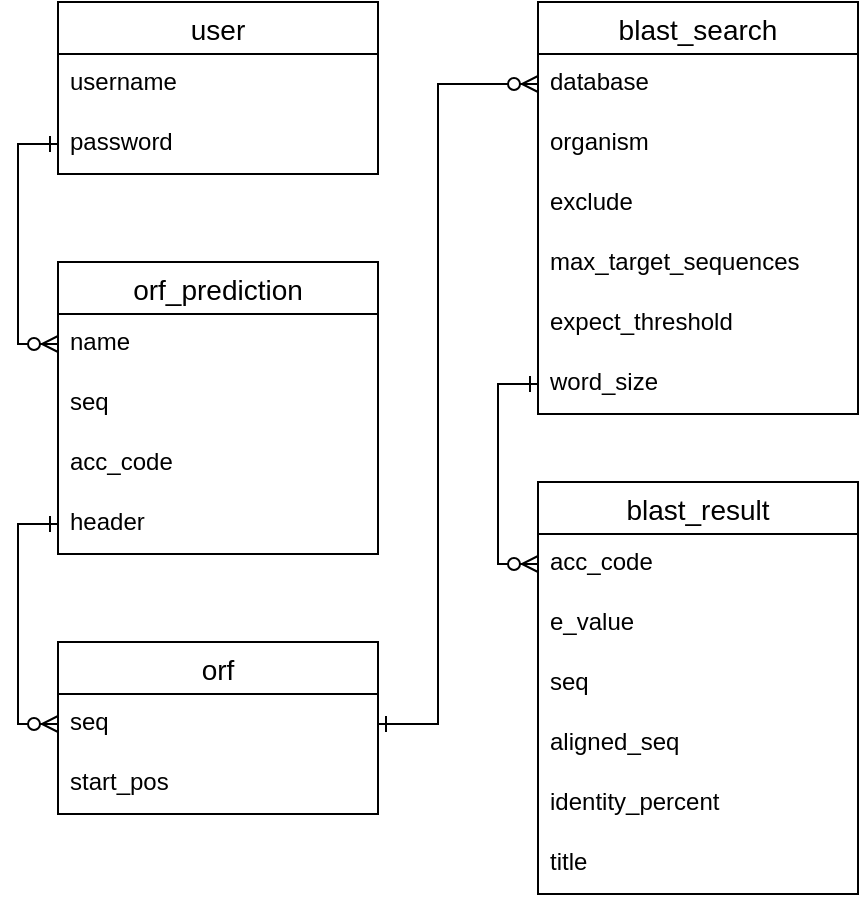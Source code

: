 <mxfile version="14.4.6" type="github">
  <diagram id="mGkr_As1MYgXD_KZohGu" name="Page-1">
    <mxGraphModel dx="1358" dy="801" grid="1" gridSize="10" guides="1" tooltips="1" connect="1" arrows="1" fold="1" page="1" pageScale="1" pageWidth="827" pageHeight="1169" math="0" shadow="0">
      <root>
        <mxCell id="0" />
        <mxCell id="1" parent="0" />
        <mxCell id="b6wVKqlZHrOxr1i8CPlx-1" value="user" style="swimlane;fontStyle=0;childLayout=stackLayout;horizontal=1;startSize=26;horizontalStack=0;resizeParent=1;resizeParentMax=0;resizeLast=0;collapsible=1;marginBottom=0;align=center;fontSize=14;" vertex="1" parent="1">
          <mxGeometry x="180" y="110" width="160" height="86" as="geometry" />
        </mxCell>
        <mxCell id="b6wVKqlZHrOxr1i8CPlx-2" value="username" style="text;strokeColor=none;fillColor=none;spacingLeft=4;spacingRight=4;overflow=hidden;rotatable=0;points=[[0,0.5],[1,0.5]];portConstraint=eastwest;fontSize=12;" vertex="1" parent="b6wVKqlZHrOxr1i8CPlx-1">
          <mxGeometry y="26" width="160" height="30" as="geometry" />
        </mxCell>
        <mxCell id="b6wVKqlZHrOxr1i8CPlx-3" value="password" style="text;strokeColor=none;fillColor=none;spacingLeft=4;spacingRight=4;overflow=hidden;rotatable=0;points=[[0,0.5],[1,0.5]];portConstraint=eastwest;fontSize=12;" vertex="1" parent="b6wVKqlZHrOxr1i8CPlx-1">
          <mxGeometry y="56" width="160" height="30" as="geometry" />
        </mxCell>
        <mxCell id="b6wVKqlZHrOxr1i8CPlx-5" value="orf_prediction" style="swimlane;fontStyle=0;childLayout=stackLayout;horizontal=1;startSize=26;horizontalStack=0;resizeParent=1;resizeParentMax=0;resizeLast=0;collapsible=1;marginBottom=0;align=center;fontSize=14;" vertex="1" parent="1">
          <mxGeometry x="180" y="240" width="160" height="146" as="geometry" />
        </mxCell>
        <mxCell id="b6wVKqlZHrOxr1i8CPlx-6" value="name" style="text;strokeColor=none;fillColor=none;spacingLeft=4;spacingRight=4;overflow=hidden;rotatable=0;points=[[0,0.5],[1,0.5]];portConstraint=eastwest;fontSize=12;" vertex="1" parent="b6wVKqlZHrOxr1i8CPlx-5">
          <mxGeometry y="26" width="160" height="30" as="geometry" />
        </mxCell>
        <mxCell id="b6wVKqlZHrOxr1i8CPlx-7" value="seq" style="text;strokeColor=none;fillColor=none;spacingLeft=4;spacingRight=4;overflow=hidden;rotatable=0;points=[[0,0.5],[1,0.5]];portConstraint=eastwest;fontSize=12;" vertex="1" parent="b6wVKqlZHrOxr1i8CPlx-5">
          <mxGeometry y="56" width="160" height="30" as="geometry" />
        </mxCell>
        <mxCell id="b6wVKqlZHrOxr1i8CPlx-9" value="acc_code" style="text;strokeColor=none;fillColor=none;spacingLeft=4;spacingRight=4;overflow=hidden;rotatable=0;points=[[0,0.5],[1,0.5]];portConstraint=eastwest;fontSize=12;" vertex="1" parent="b6wVKqlZHrOxr1i8CPlx-5">
          <mxGeometry y="86" width="160" height="30" as="geometry" />
        </mxCell>
        <mxCell id="b6wVKqlZHrOxr1i8CPlx-10" value="header" style="text;strokeColor=none;fillColor=none;spacingLeft=4;spacingRight=4;overflow=hidden;rotatable=0;points=[[0,0.5],[1,0.5]];portConstraint=eastwest;fontSize=12;" vertex="1" parent="b6wVKqlZHrOxr1i8CPlx-5">
          <mxGeometry y="116" width="160" height="30" as="geometry" />
        </mxCell>
        <mxCell id="b6wVKqlZHrOxr1i8CPlx-12" value="orf" style="swimlane;fontStyle=0;childLayout=stackLayout;horizontal=1;startSize=26;horizontalStack=0;resizeParent=1;resizeParentMax=0;resizeLast=0;collapsible=1;marginBottom=0;align=center;fontSize=14;" vertex="1" parent="1">
          <mxGeometry x="180" y="430" width="160" height="86" as="geometry" />
        </mxCell>
        <mxCell id="b6wVKqlZHrOxr1i8CPlx-13" value="seq" style="text;strokeColor=none;fillColor=none;spacingLeft=4;spacingRight=4;overflow=hidden;rotatable=0;points=[[0,0.5],[1,0.5]];portConstraint=eastwest;fontSize=12;" vertex="1" parent="b6wVKqlZHrOxr1i8CPlx-12">
          <mxGeometry y="26" width="160" height="30" as="geometry" />
        </mxCell>
        <mxCell id="b6wVKqlZHrOxr1i8CPlx-14" value="start_pos" style="text;strokeColor=none;fillColor=none;spacingLeft=4;spacingRight=4;overflow=hidden;rotatable=0;points=[[0,0.5],[1,0.5]];portConstraint=eastwest;fontSize=12;" vertex="1" parent="b6wVKqlZHrOxr1i8CPlx-12">
          <mxGeometry y="56" width="160" height="30" as="geometry" />
        </mxCell>
        <mxCell id="b6wVKqlZHrOxr1i8CPlx-16" value="blast_search" style="swimlane;fontStyle=0;childLayout=stackLayout;horizontal=1;startSize=26;horizontalStack=0;resizeParent=1;resizeParentMax=0;resizeLast=0;collapsible=1;marginBottom=0;align=center;fontSize=14;" vertex="1" parent="1">
          <mxGeometry x="420" y="110" width="160" height="206" as="geometry" />
        </mxCell>
        <mxCell id="b6wVKqlZHrOxr1i8CPlx-17" value="database" style="text;strokeColor=none;fillColor=none;spacingLeft=4;spacingRight=4;overflow=hidden;rotatable=0;points=[[0,0.5],[1,0.5]];portConstraint=eastwest;fontSize=12;" vertex="1" parent="b6wVKqlZHrOxr1i8CPlx-16">
          <mxGeometry y="26" width="160" height="30" as="geometry" />
        </mxCell>
        <mxCell id="b6wVKqlZHrOxr1i8CPlx-18" value="organism" style="text;strokeColor=none;fillColor=none;spacingLeft=4;spacingRight=4;overflow=hidden;rotatable=0;points=[[0,0.5],[1,0.5]];portConstraint=eastwest;fontSize=12;" vertex="1" parent="b6wVKqlZHrOxr1i8CPlx-16">
          <mxGeometry y="56" width="160" height="30" as="geometry" />
        </mxCell>
        <mxCell id="b6wVKqlZHrOxr1i8CPlx-19" value="exclude" style="text;strokeColor=none;fillColor=none;spacingLeft=4;spacingRight=4;overflow=hidden;rotatable=0;points=[[0,0.5],[1,0.5]];portConstraint=eastwest;fontSize=12;" vertex="1" parent="b6wVKqlZHrOxr1i8CPlx-16">
          <mxGeometry y="86" width="160" height="30" as="geometry" />
        </mxCell>
        <mxCell id="b6wVKqlZHrOxr1i8CPlx-20" value="max_target_sequences" style="text;strokeColor=none;fillColor=none;spacingLeft=4;spacingRight=4;overflow=hidden;rotatable=0;points=[[0,0.5],[1,0.5]];portConstraint=eastwest;fontSize=12;" vertex="1" parent="b6wVKqlZHrOxr1i8CPlx-16">
          <mxGeometry y="116" width="160" height="30" as="geometry" />
        </mxCell>
        <mxCell id="b6wVKqlZHrOxr1i8CPlx-23" value="expect_threshold" style="text;strokeColor=none;fillColor=none;spacingLeft=4;spacingRight=4;overflow=hidden;rotatable=0;points=[[0,0.5],[1,0.5]];portConstraint=eastwest;fontSize=12;" vertex="1" parent="b6wVKqlZHrOxr1i8CPlx-16">
          <mxGeometry y="146" width="160" height="30" as="geometry" />
        </mxCell>
        <mxCell id="b6wVKqlZHrOxr1i8CPlx-22" value="word_size" style="text;strokeColor=none;fillColor=none;spacingLeft=4;spacingRight=4;overflow=hidden;rotatable=0;points=[[0,0.5],[1,0.5]];portConstraint=eastwest;fontSize=12;" vertex="1" parent="b6wVKqlZHrOxr1i8CPlx-16">
          <mxGeometry y="176" width="160" height="30" as="geometry" />
        </mxCell>
        <mxCell id="b6wVKqlZHrOxr1i8CPlx-24" value="blast_result" style="swimlane;fontStyle=0;childLayout=stackLayout;horizontal=1;startSize=26;horizontalStack=0;resizeParent=1;resizeParentMax=0;resizeLast=0;collapsible=1;marginBottom=0;align=center;fontSize=14;" vertex="1" parent="1">
          <mxGeometry x="420" y="350" width="160" height="206" as="geometry" />
        </mxCell>
        <mxCell id="b6wVKqlZHrOxr1i8CPlx-25" value="acc_code" style="text;strokeColor=none;fillColor=none;spacingLeft=4;spacingRight=4;overflow=hidden;rotatable=0;points=[[0,0.5],[1,0.5]];portConstraint=eastwest;fontSize=12;" vertex="1" parent="b6wVKqlZHrOxr1i8CPlx-24">
          <mxGeometry y="26" width="160" height="30" as="geometry" />
        </mxCell>
        <mxCell id="b6wVKqlZHrOxr1i8CPlx-26" value="e_value" style="text;strokeColor=none;fillColor=none;spacingLeft=4;spacingRight=4;overflow=hidden;rotatable=0;points=[[0,0.5],[1,0.5]];portConstraint=eastwest;fontSize=12;" vertex="1" parent="b6wVKqlZHrOxr1i8CPlx-24">
          <mxGeometry y="56" width="160" height="30" as="geometry" />
        </mxCell>
        <mxCell id="b6wVKqlZHrOxr1i8CPlx-29" value="seq" style="text;strokeColor=none;fillColor=none;spacingLeft=4;spacingRight=4;overflow=hidden;rotatable=0;points=[[0,0.5],[1,0.5]];portConstraint=eastwest;fontSize=12;" vertex="1" parent="b6wVKqlZHrOxr1i8CPlx-24">
          <mxGeometry y="86" width="160" height="30" as="geometry" />
        </mxCell>
        <mxCell id="b6wVKqlZHrOxr1i8CPlx-32" value="aligned_seq" style="text;strokeColor=none;fillColor=none;spacingLeft=4;spacingRight=4;overflow=hidden;rotatable=0;points=[[0,0.5],[1,0.5]];portConstraint=eastwest;fontSize=12;" vertex="1" parent="b6wVKqlZHrOxr1i8CPlx-24">
          <mxGeometry y="116" width="160" height="30" as="geometry" />
        </mxCell>
        <mxCell id="b6wVKqlZHrOxr1i8CPlx-31" value="identity_percent" style="text;strokeColor=none;fillColor=none;spacingLeft=4;spacingRight=4;overflow=hidden;rotatable=0;points=[[0,0.5],[1,0.5]];portConstraint=eastwest;fontSize=12;" vertex="1" parent="b6wVKqlZHrOxr1i8CPlx-24">
          <mxGeometry y="146" width="160" height="30" as="geometry" />
        </mxCell>
        <mxCell id="b6wVKqlZHrOxr1i8CPlx-30" value="title" style="text;strokeColor=none;fillColor=none;spacingLeft=4;spacingRight=4;overflow=hidden;rotatable=0;points=[[0,0.5],[1,0.5]];portConstraint=eastwest;fontSize=12;" vertex="1" parent="b6wVKqlZHrOxr1i8CPlx-24">
          <mxGeometry y="176" width="160" height="30" as="geometry" />
        </mxCell>
        <mxCell id="b6wVKqlZHrOxr1i8CPlx-37" style="edgeStyle=orthogonalEdgeStyle;rounded=0;orthogonalLoop=1;jettySize=auto;html=1;exitX=0;exitY=0.5;exitDx=0;exitDy=0;entryX=0;entryY=0.5;entryDx=0;entryDy=0;startArrow=ERone;startFill=0;endArrow=ERzeroToMany;endFill=1;" edge="1" parent="1" source="b6wVKqlZHrOxr1i8CPlx-3" target="b6wVKqlZHrOxr1i8CPlx-6">
          <mxGeometry relative="1" as="geometry" />
        </mxCell>
        <mxCell id="b6wVKqlZHrOxr1i8CPlx-38" style="edgeStyle=orthogonalEdgeStyle;rounded=0;orthogonalLoop=1;jettySize=auto;html=1;exitX=0;exitY=0.5;exitDx=0;exitDy=0;entryX=0;entryY=0.5;entryDx=0;entryDy=0;startArrow=ERone;startFill=0;endArrow=ERzeroToMany;endFill=1;" edge="1" parent="1" source="b6wVKqlZHrOxr1i8CPlx-22" target="b6wVKqlZHrOxr1i8CPlx-25">
          <mxGeometry relative="1" as="geometry" />
        </mxCell>
        <mxCell id="b6wVKqlZHrOxr1i8CPlx-39" style="edgeStyle=orthogonalEdgeStyle;rounded=0;orthogonalLoop=1;jettySize=auto;html=1;exitX=0;exitY=0.5;exitDx=0;exitDy=0;entryX=0;entryY=0.5;entryDx=0;entryDy=0;startArrow=ERone;startFill=0;endArrow=ERzeroToMany;endFill=1;" edge="1" parent="1" source="b6wVKqlZHrOxr1i8CPlx-10" target="b6wVKqlZHrOxr1i8CPlx-13">
          <mxGeometry relative="1" as="geometry" />
        </mxCell>
        <mxCell id="b6wVKqlZHrOxr1i8CPlx-40" style="edgeStyle=orthogonalEdgeStyle;rounded=0;orthogonalLoop=1;jettySize=auto;html=1;exitX=1;exitY=0.5;exitDx=0;exitDy=0;entryX=0;entryY=0.5;entryDx=0;entryDy=0;startArrow=ERone;startFill=0;endArrow=ERzeroToMany;endFill=1;" edge="1" parent="1" source="b6wVKqlZHrOxr1i8CPlx-13" target="b6wVKqlZHrOxr1i8CPlx-17">
          <mxGeometry relative="1" as="geometry">
            <Array as="points">
              <mxPoint x="370" y="471" />
              <mxPoint x="370" y="151" />
            </Array>
          </mxGeometry>
        </mxCell>
      </root>
    </mxGraphModel>
  </diagram>
</mxfile>
